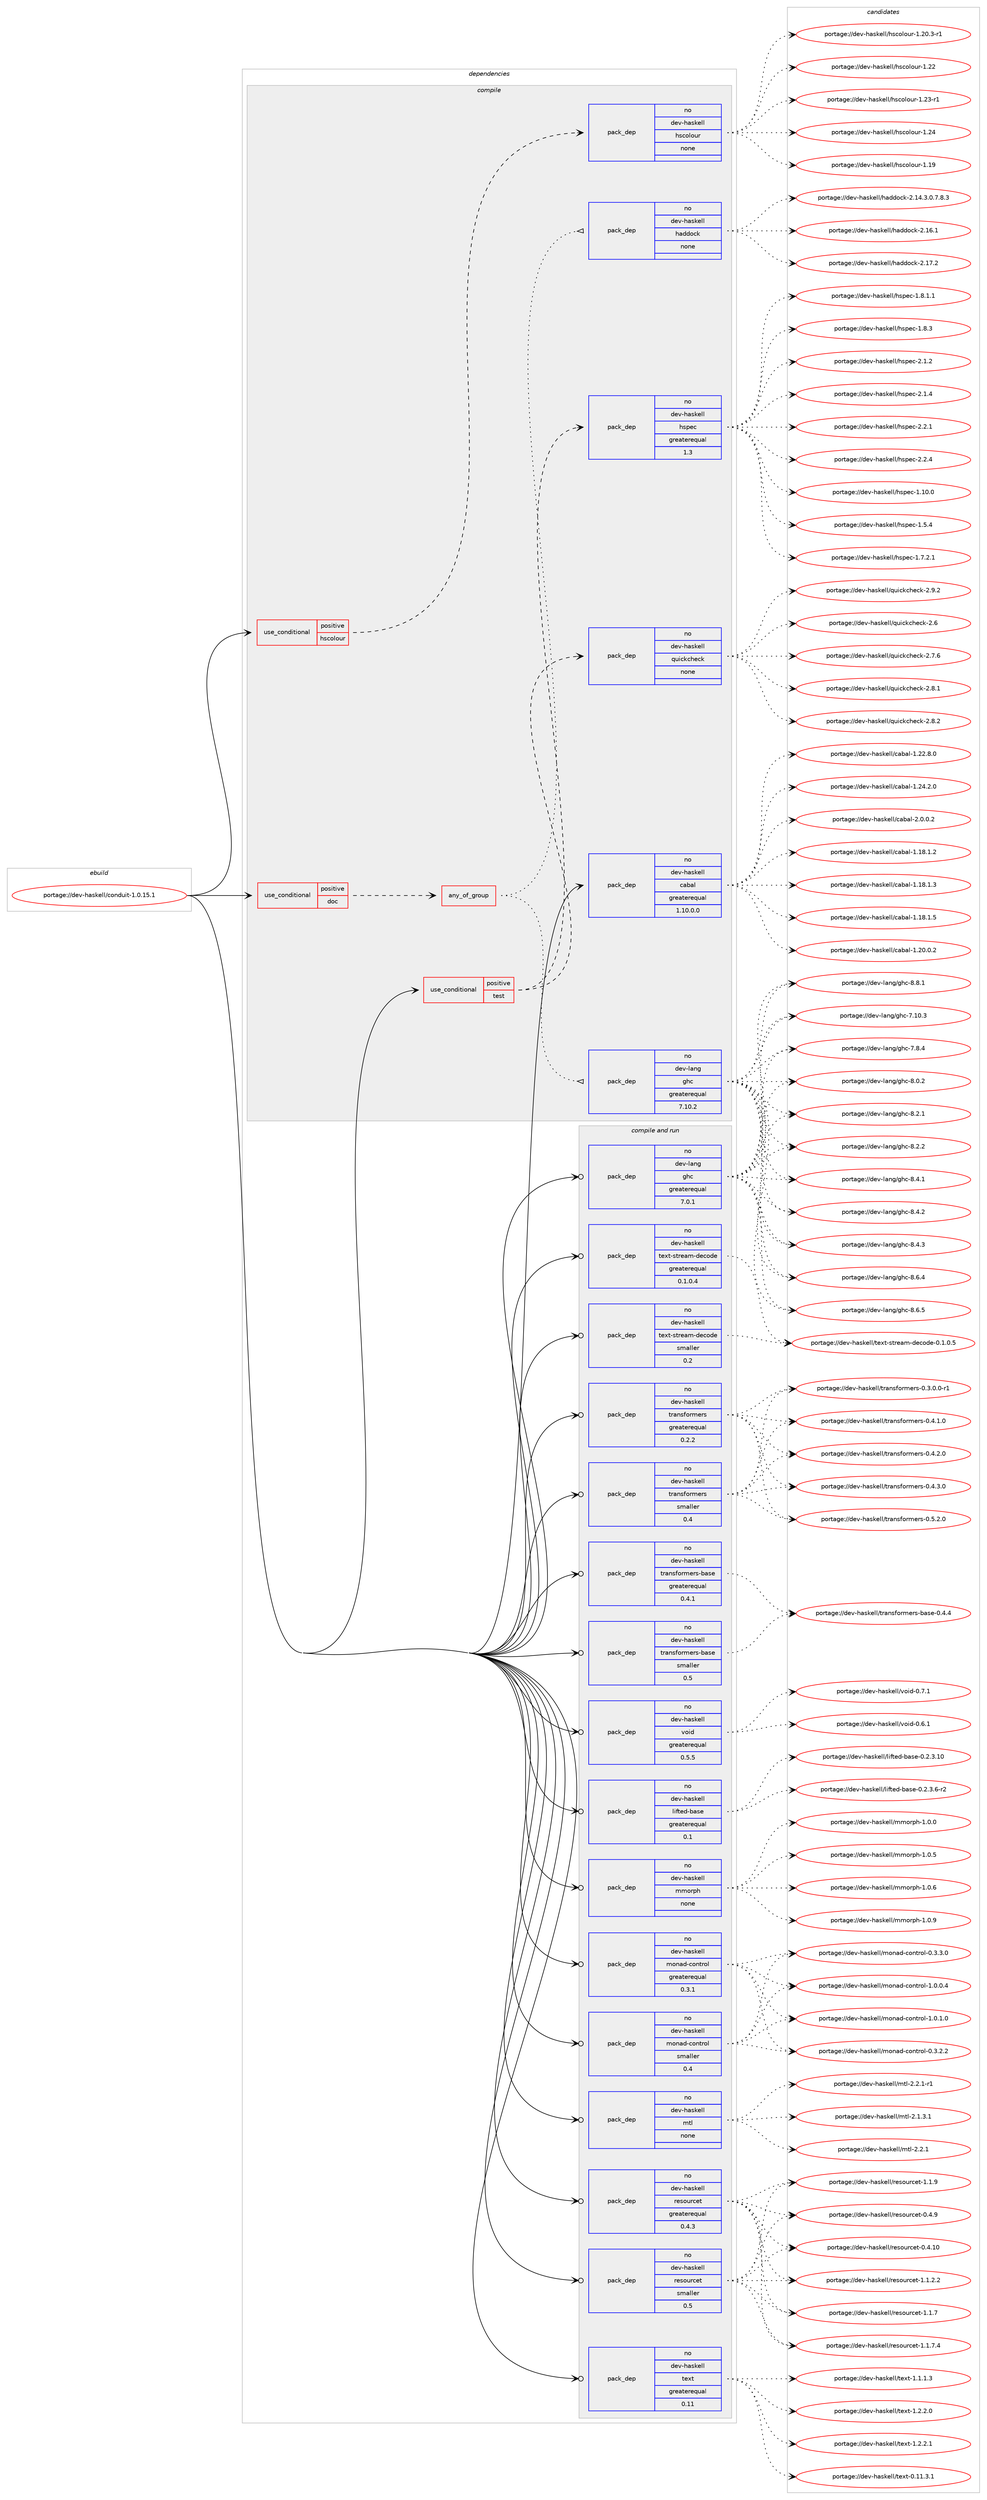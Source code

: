 digraph prolog {

# *************
# Graph options
# *************

newrank=true;
concentrate=true;
compound=true;
graph [rankdir=LR,fontname=Helvetica,fontsize=10,ranksep=1.5];#, ranksep=2.5, nodesep=0.2];
edge  [arrowhead=vee];
node  [fontname=Helvetica,fontsize=10];

# **********
# The ebuild
# **********

subgraph cluster_leftcol {
color=gray;
rank=same;
label=<<i>ebuild</i>>;
id [label="portage://dev-haskell/conduit-1.0.15.1", color=red, width=4, href="../dev-haskell/conduit-1.0.15.1.svg"];
}

# ****************
# The dependencies
# ****************

subgraph cluster_midcol {
color=gray;
label=<<i>dependencies</i>>;
subgraph cluster_compile {
fillcolor="#eeeeee";
style=filled;
label=<<i>compile</i>>;
subgraph cond14674 {
dependency64865 [label=<<TABLE BORDER="0" CELLBORDER="1" CELLSPACING="0" CELLPADDING="4"><TR><TD ROWSPAN="3" CELLPADDING="10">use_conditional</TD></TR><TR><TD>positive</TD></TR><TR><TD>doc</TD></TR></TABLE>>, shape=none, color=red];
subgraph any1488 {
dependency64866 [label=<<TABLE BORDER="0" CELLBORDER="1" CELLSPACING="0" CELLPADDING="4"><TR><TD CELLPADDING="10">any_of_group</TD></TR></TABLE>>, shape=none, color=red];subgraph pack48646 {
dependency64867 [label=<<TABLE BORDER="0" CELLBORDER="1" CELLSPACING="0" CELLPADDING="4" WIDTH="220"><TR><TD ROWSPAN="6" CELLPADDING="30">pack_dep</TD></TR><TR><TD WIDTH="110">no</TD></TR><TR><TD>dev-haskell</TD></TR><TR><TD>haddock</TD></TR><TR><TD>none</TD></TR><TR><TD></TD></TR></TABLE>>, shape=none, color=blue];
}
dependency64866:e -> dependency64867:w [weight=20,style="dotted",arrowhead="oinv"];
subgraph pack48647 {
dependency64868 [label=<<TABLE BORDER="0" CELLBORDER="1" CELLSPACING="0" CELLPADDING="4" WIDTH="220"><TR><TD ROWSPAN="6" CELLPADDING="30">pack_dep</TD></TR><TR><TD WIDTH="110">no</TD></TR><TR><TD>dev-lang</TD></TR><TR><TD>ghc</TD></TR><TR><TD>greaterequal</TD></TR><TR><TD>7.10.2</TD></TR></TABLE>>, shape=none, color=blue];
}
dependency64866:e -> dependency64868:w [weight=20,style="dotted",arrowhead="oinv"];
}
dependency64865:e -> dependency64866:w [weight=20,style="dashed",arrowhead="vee"];
}
id:e -> dependency64865:w [weight=20,style="solid",arrowhead="vee"];
subgraph cond14675 {
dependency64869 [label=<<TABLE BORDER="0" CELLBORDER="1" CELLSPACING="0" CELLPADDING="4"><TR><TD ROWSPAN="3" CELLPADDING="10">use_conditional</TD></TR><TR><TD>positive</TD></TR><TR><TD>hscolour</TD></TR></TABLE>>, shape=none, color=red];
subgraph pack48648 {
dependency64870 [label=<<TABLE BORDER="0" CELLBORDER="1" CELLSPACING="0" CELLPADDING="4" WIDTH="220"><TR><TD ROWSPAN="6" CELLPADDING="30">pack_dep</TD></TR><TR><TD WIDTH="110">no</TD></TR><TR><TD>dev-haskell</TD></TR><TR><TD>hscolour</TD></TR><TR><TD>none</TD></TR><TR><TD></TD></TR></TABLE>>, shape=none, color=blue];
}
dependency64869:e -> dependency64870:w [weight=20,style="dashed",arrowhead="vee"];
}
id:e -> dependency64869:w [weight=20,style="solid",arrowhead="vee"];
subgraph cond14676 {
dependency64871 [label=<<TABLE BORDER="0" CELLBORDER="1" CELLSPACING="0" CELLPADDING="4"><TR><TD ROWSPAN="3" CELLPADDING="10">use_conditional</TD></TR><TR><TD>positive</TD></TR><TR><TD>test</TD></TR></TABLE>>, shape=none, color=red];
subgraph pack48649 {
dependency64872 [label=<<TABLE BORDER="0" CELLBORDER="1" CELLSPACING="0" CELLPADDING="4" WIDTH="220"><TR><TD ROWSPAN="6" CELLPADDING="30">pack_dep</TD></TR><TR><TD WIDTH="110">no</TD></TR><TR><TD>dev-haskell</TD></TR><TR><TD>hspec</TD></TR><TR><TD>greaterequal</TD></TR><TR><TD>1.3</TD></TR></TABLE>>, shape=none, color=blue];
}
dependency64871:e -> dependency64872:w [weight=20,style="dashed",arrowhead="vee"];
subgraph pack48650 {
dependency64873 [label=<<TABLE BORDER="0" CELLBORDER="1" CELLSPACING="0" CELLPADDING="4" WIDTH="220"><TR><TD ROWSPAN="6" CELLPADDING="30">pack_dep</TD></TR><TR><TD WIDTH="110">no</TD></TR><TR><TD>dev-haskell</TD></TR><TR><TD>quickcheck</TD></TR><TR><TD>none</TD></TR><TR><TD></TD></TR></TABLE>>, shape=none, color=blue];
}
dependency64871:e -> dependency64873:w [weight=20,style="dashed",arrowhead="vee"];
}
id:e -> dependency64871:w [weight=20,style="solid",arrowhead="vee"];
subgraph pack48651 {
dependency64874 [label=<<TABLE BORDER="0" CELLBORDER="1" CELLSPACING="0" CELLPADDING="4" WIDTH="220"><TR><TD ROWSPAN="6" CELLPADDING="30">pack_dep</TD></TR><TR><TD WIDTH="110">no</TD></TR><TR><TD>dev-haskell</TD></TR><TR><TD>cabal</TD></TR><TR><TD>greaterequal</TD></TR><TR><TD>1.10.0.0</TD></TR></TABLE>>, shape=none, color=blue];
}
id:e -> dependency64874:w [weight=20,style="solid",arrowhead="vee"];
}
subgraph cluster_compileandrun {
fillcolor="#eeeeee";
style=filled;
label=<<i>compile and run</i>>;
subgraph pack48652 {
dependency64875 [label=<<TABLE BORDER="0" CELLBORDER="1" CELLSPACING="0" CELLPADDING="4" WIDTH="220"><TR><TD ROWSPAN="6" CELLPADDING="30">pack_dep</TD></TR><TR><TD WIDTH="110">no</TD></TR><TR><TD>dev-haskell</TD></TR><TR><TD>lifted-base</TD></TR><TR><TD>greaterequal</TD></TR><TR><TD>0.1</TD></TR></TABLE>>, shape=none, color=blue];
}
id:e -> dependency64875:w [weight=20,style="solid",arrowhead="odotvee"];
subgraph pack48653 {
dependency64876 [label=<<TABLE BORDER="0" CELLBORDER="1" CELLSPACING="0" CELLPADDING="4" WIDTH="220"><TR><TD ROWSPAN="6" CELLPADDING="30">pack_dep</TD></TR><TR><TD WIDTH="110">no</TD></TR><TR><TD>dev-haskell</TD></TR><TR><TD>mmorph</TD></TR><TR><TD>none</TD></TR><TR><TD></TD></TR></TABLE>>, shape=none, color=blue];
}
id:e -> dependency64876:w [weight=20,style="solid",arrowhead="odotvee"];
subgraph pack48654 {
dependency64877 [label=<<TABLE BORDER="0" CELLBORDER="1" CELLSPACING="0" CELLPADDING="4" WIDTH="220"><TR><TD ROWSPAN="6" CELLPADDING="30">pack_dep</TD></TR><TR><TD WIDTH="110">no</TD></TR><TR><TD>dev-haskell</TD></TR><TR><TD>monad-control</TD></TR><TR><TD>greaterequal</TD></TR><TR><TD>0.3.1</TD></TR></TABLE>>, shape=none, color=blue];
}
id:e -> dependency64877:w [weight=20,style="solid",arrowhead="odotvee"];
subgraph pack48655 {
dependency64878 [label=<<TABLE BORDER="0" CELLBORDER="1" CELLSPACING="0" CELLPADDING="4" WIDTH="220"><TR><TD ROWSPAN="6" CELLPADDING="30">pack_dep</TD></TR><TR><TD WIDTH="110">no</TD></TR><TR><TD>dev-haskell</TD></TR><TR><TD>monad-control</TD></TR><TR><TD>smaller</TD></TR><TR><TD>0.4</TD></TR></TABLE>>, shape=none, color=blue];
}
id:e -> dependency64878:w [weight=20,style="solid",arrowhead="odotvee"];
subgraph pack48656 {
dependency64879 [label=<<TABLE BORDER="0" CELLBORDER="1" CELLSPACING="0" CELLPADDING="4" WIDTH="220"><TR><TD ROWSPAN="6" CELLPADDING="30">pack_dep</TD></TR><TR><TD WIDTH="110">no</TD></TR><TR><TD>dev-haskell</TD></TR><TR><TD>mtl</TD></TR><TR><TD>none</TD></TR><TR><TD></TD></TR></TABLE>>, shape=none, color=blue];
}
id:e -> dependency64879:w [weight=20,style="solid",arrowhead="odotvee"];
subgraph pack48657 {
dependency64880 [label=<<TABLE BORDER="0" CELLBORDER="1" CELLSPACING="0" CELLPADDING="4" WIDTH="220"><TR><TD ROWSPAN="6" CELLPADDING="30">pack_dep</TD></TR><TR><TD WIDTH="110">no</TD></TR><TR><TD>dev-haskell</TD></TR><TR><TD>resourcet</TD></TR><TR><TD>greaterequal</TD></TR><TR><TD>0.4.3</TD></TR></TABLE>>, shape=none, color=blue];
}
id:e -> dependency64880:w [weight=20,style="solid",arrowhead="odotvee"];
subgraph pack48658 {
dependency64881 [label=<<TABLE BORDER="0" CELLBORDER="1" CELLSPACING="0" CELLPADDING="4" WIDTH="220"><TR><TD ROWSPAN="6" CELLPADDING="30">pack_dep</TD></TR><TR><TD WIDTH="110">no</TD></TR><TR><TD>dev-haskell</TD></TR><TR><TD>resourcet</TD></TR><TR><TD>smaller</TD></TR><TR><TD>0.5</TD></TR></TABLE>>, shape=none, color=blue];
}
id:e -> dependency64881:w [weight=20,style="solid",arrowhead="odotvee"];
subgraph pack48659 {
dependency64882 [label=<<TABLE BORDER="0" CELLBORDER="1" CELLSPACING="0" CELLPADDING="4" WIDTH="220"><TR><TD ROWSPAN="6" CELLPADDING="30">pack_dep</TD></TR><TR><TD WIDTH="110">no</TD></TR><TR><TD>dev-haskell</TD></TR><TR><TD>text</TD></TR><TR><TD>greaterequal</TD></TR><TR><TD>0.11</TD></TR></TABLE>>, shape=none, color=blue];
}
id:e -> dependency64882:w [weight=20,style="solid",arrowhead="odotvee"];
subgraph pack48660 {
dependency64883 [label=<<TABLE BORDER="0" CELLBORDER="1" CELLSPACING="0" CELLPADDING="4" WIDTH="220"><TR><TD ROWSPAN="6" CELLPADDING="30">pack_dep</TD></TR><TR><TD WIDTH="110">no</TD></TR><TR><TD>dev-haskell</TD></TR><TR><TD>text-stream-decode</TD></TR><TR><TD>greaterequal</TD></TR><TR><TD>0.1.0.4</TD></TR></TABLE>>, shape=none, color=blue];
}
id:e -> dependency64883:w [weight=20,style="solid",arrowhead="odotvee"];
subgraph pack48661 {
dependency64884 [label=<<TABLE BORDER="0" CELLBORDER="1" CELLSPACING="0" CELLPADDING="4" WIDTH="220"><TR><TD ROWSPAN="6" CELLPADDING="30">pack_dep</TD></TR><TR><TD WIDTH="110">no</TD></TR><TR><TD>dev-haskell</TD></TR><TR><TD>text-stream-decode</TD></TR><TR><TD>smaller</TD></TR><TR><TD>0.2</TD></TR></TABLE>>, shape=none, color=blue];
}
id:e -> dependency64884:w [weight=20,style="solid",arrowhead="odotvee"];
subgraph pack48662 {
dependency64885 [label=<<TABLE BORDER="0" CELLBORDER="1" CELLSPACING="0" CELLPADDING="4" WIDTH="220"><TR><TD ROWSPAN="6" CELLPADDING="30">pack_dep</TD></TR><TR><TD WIDTH="110">no</TD></TR><TR><TD>dev-haskell</TD></TR><TR><TD>transformers</TD></TR><TR><TD>greaterequal</TD></TR><TR><TD>0.2.2</TD></TR></TABLE>>, shape=none, color=blue];
}
id:e -> dependency64885:w [weight=20,style="solid",arrowhead="odotvee"];
subgraph pack48663 {
dependency64886 [label=<<TABLE BORDER="0" CELLBORDER="1" CELLSPACING="0" CELLPADDING="4" WIDTH="220"><TR><TD ROWSPAN="6" CELLPADDING="30">pack_dep</TD></TR><TR><TD WIDTH="110">no</TD></TR><TR><TD>dev-haskell</TD></TR><TR><TD>transformers</TD></TR><TR><TD>smaller</TD></TR><TR><TD>0.4</TD></TR></TABLE>>, shape=none, color=blue];
}
id:e -> dependency64886:w [weight=20,style="solid",arrowhead="odotvee"];
subgraph pack48664 {
dependency64887 [label=<<TABLE BORDER="0" CELLBORDER="1" CELLSPACING="0" CELLPADDING="4" WIDTH="220"><TR><TD ROWSPAN="6" CELLPADDING="30">pack_dep</TD></TR><TR><TD WIDTH="110">no</TD></TR><TR><TD>dev-haskell</TD></TR><TR><TD>transformers-base</TD></TR><TR><TD>greaterequal</TD></TR><TR><TD>0.4.1</TD></TR></TABLE>>, shape=none, color=blue];
}
id:e -> dependency64887:w [weight=20,style="solid",arrowhead="odotvee"];
subgraph pack48665 {
dependency64888 [label=<<TABLE BORDER="0" CELLBORDER="1" CELLSPACING="0" CELLPADDING="4" WIDTH="220"><TR><TD ROWSPAN="6" CELLPADDING="30">pack_dep</TD></TR><TR><TD WIDTH="110">no</TD></TR><TR><TD>dev-haskell</TD></TR><TR><TD>transformers-base</TD></TR><TR><TD>smaller</TD></TR><TR><TD>0.5</TD></TR></TABLE>>, shape=none, color=blue];
}
id:e -> dependency64888:w [weight=20,style="solid",arrowhead="odotvee"];
subgraph pack48666 {
dependency64889 [label=<<TABLE BORDER="0" CELLBORDER="1" CELLSPACING="0" CELLPADDING="4" WIDTH="220"><TR><TD ROWSPAN="6" CELLPADDING="30">pack_dep</TD></TR><TR><TD WIDTH="110">no</TD></TR><TR><TD>dev-haskell</TD></TR><TR><TD>void</TD></TR><TR><TD>greaterequal</TD></TR><TR><TD>0.5.5</TD></TR></TABLE>>, shape=none, color=blue];
}
id:e -> dependency64889:w [weight=20,style="solid",arrowhead="odotvee"];
subgraph pack48667 {
dependency64890 [label=<<TABLE BORDER="0" CELLBORDER="1" CELLSPACING="0" CELLPADDING="4" WIDTH="220"><TR><TD ROWSPAN="6" CELLPADDING="30">pack_dep</TD></TR><TR><TD WIDTH="110">no</TD></TR><TR><TD>dev-lang</TD></TR><TR><TD>ghc</TD></TR><TR><TD>greaterequal</TD></TR><TR><TD>7.0.1</TD></TR></TABLE>>, shape=none, color=blue];
}
id:e -> dependency64890:w [weight=20,style="solid",arrowhead="odotvee"];
}
subgraph cluster_run {
fillcolor="#eeeeee";
style=filled;
label=<<i>run</i>>;
}
}

# **************
# The candidates
# **************

subgraph cluster_choices {
rank=same;
color=gray;
label=<<i>candidates</i>>;

subgraph choice48646 {
color=black;
nodesep=1;
choiceportage1001011184510497115107101108108471049710010011199107455046495246514648465546564651 [label="portage://dev-haskell/haddock-2.14.3.0.7.8.3", color=red, width=4,href="../dev-haskell/haddock-2.14.3.0.7.8.3.svg"];
choiceportage100101118451049711510710110810847104971001001119910745504649544649 [label="portage://dev-haskell/haddock-2.16.1", color=red, width=4,href="../dev-haskell/haddock-2.16.1.svg"];
choiceportage100101118451049711510710110810847104971001001119910745504649554650 [label="portage://dev-haskell/haddock-2.17.2", color=red, width=4,href="../dev-haskell/haddock-2.17.2.svg"];
dependency64867:e -> choiceportage1001011184510497115107101108108471049710010011199107455046495246514648465546564651:w [style=dotted,weight="100"];
dependency64867:e -> choiceportage100101118451049711510710110810847104971001001119910745504649544649:w [style=dotted,weight="100"];
dependency64867:e -> choiceportage100101118451049711510710110810847104971001001119910745504649554650:w [style=dotted,weight="100"];
}
subgraph choice48647 {
color=black;
nodesep=1;
choiceportage1001011184510897110103471031049945554649484651 [label="portage://dev-lang/ghc-7.10.3", color=red, width=4,href="../dev-lang/ghc-7.10.3.svg"];
choiceportage10010111845108971101034710310499455546564652 [label="portage://dev-lang/ghc-7.8.4", color=red, width=4,href="../dev-lang/ghc-7.8.4.svg"];
choiceportage10010111845108971101034710310499455646484650 [label="portage://dev-lang/ghc-8.0.2", color=red, width=4,href="../dev-lang/ghc-8.0.2.svg"];
choiceportage10010111845108971101034710310499455646504649 [label="portage://dev-lang/ghc-8.2.1", color=red, width=4,href="../dev-lang/ghc-8.2.1.svg"];
choiceportage10010111845108971101034710310499455646504650 [label="portage://dev-lang/ghc-8.2.2", color=red, width=4,href="../dev-lang/ghc-8.2.2.svg"];
choiceportage10010111845108971101034710310499455646524649 [label="portage://dev-lang/ghc-8.4.1", color=red, width=4,href="../dev-lang/ghc-8.4.1.svg"];
choiceportage10010111845108971101034710310499455646524650 [label="portage://dev-lang/ghc-8.4.2", color=red, width=4,href="../dev-lang/ghc-8.4.2.svg"];
choiceportage10010111845108971101034710310499455646524651 [label="portage://dev-lang/ghc-8.4.3", color=red, width=4,href="../dev-lang/ghc-8.4.3.svg"];
choiceportage10010111845108971101034710310499455646544652 [label="portage://dev-lang/ghc-8.6.4", color=red, width=4,href="../dev-lang/ghc-8.6.4.svg"];
choiceportage10010111845108971101034710310499455646544653 [label="portage://dev-lang/ghc-8.6.5", color=red, width=4,href="../dev-lang/ghc-8.6.5.svg"];
choiceportage10010111845108971101034710310499455646564649 [label="portage://dev-lang/ghc-8.8.1", color=red, width=4,href="../dev-lang/ghc-8.8.1.svg"];
dependency64868:e -> choiceportage1001011184510897110103471031049945554649484651:w [style=dotted,weight="100"];
dependency64868:e -> choiceportage10010111845108971101034710310499455546564652:w [style=dotted,weight="100"];
dependency64868:e -> choiceportage10010111845108971101034710310499455646484650:w [style=dotted,weight="100"];
dependency64868:e -> choiceportage10010111845108971101034710310499455646504649:w [style=dotted,weight="100"];
dependency64868:e -> choiceportage10010111845108971101034710310499455646504650:w [style=dotted,weight="100"];
dependency64868:e -> choiceportage10010111845108971101034710310499455646524649:w [style=dotted,weight="100"];
dependency64868:e -> choiceportage10010111845108971101034710310499455646524650:w [style=dotted,weight="100"];
dependency64868:e -> choiceportage10010111845108971101034710310499455646524651:w [style=dotted,weight="100"];
dependency64868:e -> choiceportage10010111845108971101034710310499455646544652:w [style=dotted,weight="100"];
dependency64868:e -> choiceportage10010111845108971101034710310499455646544653:w [style=dotted,weight="100"];
dependency64868:e -> choiceportage10010111845108971101034710310499455646564649:w [style=dotted,weight="100"];
}
subgraph choice48648 {
color=black;
nodesep=1;
choiceportage100101118451049711510710110810847104115991111081111171144549464957 [label="portage://dev-haskell/hscolour-1.19", color=red, width=4,href="../dev-haskell/hscolour-1.19.svg"];
choiceportage10010111845104971151071011081084710411599111108111117114454946504846514511449 [label="portage://dev-haskell/hscolour-1.20.3-r1", color=red, width=4,href="../dev-haskell/hscolour-1.20.3-r1.svg"];
choiceportage100101118451049711510710110810847104115991111081111171144549465050 [label="portage://dev-haskell/hscolour-1.22", color=red, width=4,href="../dev-haskell/hscolour-1.22.svg"];
choiceportage1001011184510497115107101108108471041159911110811111711445494650514511449 [label="portage://dev-haskell/hscolour-1.23-r1", color=red, width=4,href="../dev-haskell/hscolour-1.23-r1.svg"];
choiceportage100101118451049711510710110810847104115991111081111171144549465052 [label="portage://dev-haskell/hscolour-1.24", color=red, width=4,href="../dev-haskell/hscolour-1.24.svg"];
dependency64870:e -> choiceportage100101118451049711510710110810847104115991111081111171144549464957:w [style=dotted,weight="100"];
dependency64870:e -> choiceportage10010111845104971151071011081084710411599111108111117114454946504846514511449:w [style=dotted,weight="100"];
dependency64870:e -> choiceportage100101118451049711510710110810847104115991111081111171144549465050:w [style=dotted,weight="100"];
dependency64870:e -> choiceportage1001011184510497115107101108108471041159911110811111711445494650514511449:w [style=dotted,weight="100"];
dependency64870:e -> choiceportage100101118451049711510710110810847104115991111081111171144549465052:w [style=dotted,weight="100"];
}
subgraph choice48649 {
color=black;
nodesep=1;
choiceportage1001011184510497115107101108108471041151121019945494649484648 [label="portage://dev-haskell/hspec-1.10.0", color=red, width=4,href="../dev-haskell/hspec-1.10.0.svg"];
choiceportage10010111845104971151071011081084710411511210199454946534652 [label="portage://dev-haskell/hspec-1.5.4", color=red, width=4,href="../dev-haskell/hspec-1.5.4.svg"];
choiceportage100101118451049711510710110810847104115112101994549465546504649 [label="portage://dev-haskell/hspec-1.7.2.1", color=red, width=4,href="../dev-haskell/hspec-1.7.2.1.svg"];
choiceportage100101118451049711510710110810847104115112101994549465646494649 [label="portage://dev-haskell/hspec-1.8.1.1", color=red, width=4,href="../dev-haskell/hspec-1.8.1.1.svg"];
choiceportage10010111845104971151071011081084710411511210199454946564651 [label="portage://dev-haskell/hspec-1.8.3", color=red, width=4,href="../dev-haskell/hspec-1.8.3.svg"];
choiceportage10010111845104971151071011081084710411511210199455046494650 [label="portage://dev-haskell/hspec-2.1.2", color=red, width=4,href="../dev-haskell/hspec-2.1.2.svg"];
choiceportage10010111845104971151071011081084710411511210199455046494652 [label="portage://dev-haskell/hspec-2.1.4", color=red, width=4,href="../dev-haskell/hspec-2.1.4.svg"];
choiceportage10010111845104971151071011081084710411511210199455046504649 [label="portage://dev-haskell/hspec-2.2.1", color=red, width=4,href="../dev-haskell/hspec-2.2.1.svg"];
choiceportage10010111845104971151071011081084710411511210199455046504652 [label="portage://dev-haskell/hspec-2.2.4", color=red, width=4,href="../dev-haskell/hspec-2.2.4.svg"];
dependency64872:e -> choiceportage1001011184510497115107101108108471041151121019945494649484648:w [style=dotted,weight="100"];
dependency64872:e -> choiceportage10010111845104971151071011081084710411511210199454946534652:w [style=dotted,weight="100"];
dependency64872:e -> choiceportage100101118451049711510710110810847104115112101994549465546504649:w [style=dotted,weight="100"];
dependency64872:e -> choiceportage100101118451049711510710110810847104115112101994549465646494649:w [style=dotted,weight="100"];
dependency64872:e -> choiceportage10010111845104971151071011081084710411511210199454946564651:w [style=dotted,weight="100"];
dependency64872:e -> choiceportage10010111845104971151071011081084710411511210199455046494650:w [style=dotted,weight="100"];
dependency64872:e -> choiceportage10010111845104971151071011081084710411511210199455046494652:w [style=dotted,weight="100"];
dependency64872:e -> choiceportage10010111845104971151071011081084710411511210199455046504649:w [style=dotted,weight="100"];
dependency64872:e -> choiceportage10010111845104971151071011081084710411511210199455046504652:w [style=dotted,weight="100"];
}
subgraph choice48650 {
color=black;
nodesep=1;
choiceportage10010111845104971151071011081084711311710599107991041019910745504654 [label="portage://dev-haskell/quickcheck-2.6", color=red, width=4,href="../dev-haskell/quickcheck-2.6.svg"];
choiceportage100101118451049711510710110810847113117105991079910410199107455046554654 [label="portage://dev-haskell/quickcheck-2.7.6", color=red, width=4,href="../dev-haskell/quickcheck-2.7.6.svg"];
choiceportage100101118451049711510710110810847113117105991079910410199107455046564649 [label="portage://dev-haskell/quickcheck-2.8.1", color=red, width=4,href="../dev-haskell/quickcheck-2.8.1.svg"];
choiceportage100101118451049711510710110810847113117105991079910410199107455046564650 [label="portage://dev-haskell/quickcheck-2.8.2", color=red, width=4,href="../dev-haskell/quickcheck-2.8.2.svg"];
choiceportage100101118451049711510710110810847113117105991079910410199107455046574650 [label="portage://dev-haskell/quickcheck-2.9.2", color=red, width=4,href="../dev-haskell/quickcheck-2.9.2.svg"];
dependency64873:e -> choiceportage10010111845104971151071011081084711311710599107991041019910745504654:w [style=dotted,weight="100"];
dependency64873:e -> choiceportage100101118451049711510710110810847113117105991079910410199107455046554654:w [style=dotted,weight="100"];
dependency64873:e -> choiceportage100101118451049711510710110810847113117105991079910410199107455046564649:w [style=dotted,weight="100"];
dependency64873:e -> choiceportage100101118451049711510710110810847113117105991079910410199107455046564650:w [style=dotted,weight="100"];
dependency64873:e -> choiceportage100101118451049711510710110810847113117105991079910410199107455046574650:w [style=dotted,weight="100"];
}
subgraph choice48651 {
color=black;
nodesep=1;
choiceportage10010111845104971151071011081084799979897108454946495646494650 [label="portage://dev-haskell/cabal-1.18.1.2", color=red, width=4,href="../dev-haskell/cabal-1.18.1.2.svg"];
choiceportage10010111845104971151071011081084799979897108454946495646494651 [label="portage://dev-haskell/cabal-1.18.1.3", color=red, width=4,href="../dev-haskell/cabal-1.18.1.3.svg"];
choiceportage10010111845104971151071011081084799979897108454946495646494653 [label="portage://dev-haskell/cabal-1.18.1.5", color=red, width=4,href="../dev-haskell/cabal-1.18.1.5.svg"];
choiceportage10010111845104971151071011081084799979897108454946504846484650 [label="portage://dev-haskell/cabal-1.20.0.2", color=red, width=4,href="../dev-haskell/cabal-1.20.0.2.svg"];
choiceportage10010111845104971151071011081084799979897108454946505046564648 [label="portage://dev-haskell/cabal-1.22.8.0", color=red, width=4,href="../dev-haskell/cabal-1.22.8.0.svg"];
choiceportage10010111845104971151071011081084799979897108454946505246504648 [label="portage://dev-haskell/cabal-1.24.2.0", color=red, width=4,href="../dev-haskell/cabal-1.24.2.0.svg"];
choiceportage100101118451049711510710110810847999798971084550464846484650 [label="portage://dev-haskell/cabal-2.0.0.2", color=red, width=4,href="../dev-haskell/cabal-2.0.0.2.svg"];
dependency64874:e -> choiceportage10010111845104971151071011081084799979897108454946495646494650:w [style=dotted,weight="100"];
dependency64874:e -> choiceportage10010111845104971151071011081084799979897108454946495646494651:w [style=dotted,weight="100"];
dependency64874:e -> choiceportage10010111845104971151071011081084799979897108454946495646494653:w [style=dotted,weight="100"];
dependency64874:e -> choiceportage10010111845104971151071011081084799979897108454946504846484650:w [style=dotted,weight="100"];
dependency64874:e -> choiceportage10010111845104971151071011081084799979897108454946505046564648:w [style=dotted,weight="100"];
dependency64874:e -> choiceportage10010111845104971151071011081084799979897108454946505246504648:w [style=dotted,weight="100"];
dependency64874:e -> choiceportage100101118451049711510710110810847999798971084550464846484650:w [style=dotted,weight="100"];
}
subgraph choice48652 {
color=black;
nodesep=1;
choiceportage100101118451049711510710110810847108105102116101100459897115101454846504651464948 [label="portage://dev-haskell/lifted-base-0.2.3.10", color=red, width=4,href="../dev-haskell/lifted-base-0.2.3.10.svg"];
choiceportage10010111845104971151071011081084710810510211610110045989711510145484650465146544511450 [label="portage://dev-haskell/lifted-base-0.2.3.6-r2", color=red, width=4,href="../dev-haskell/lifted-base-0.2.3.6-r2.svg"];
dependency64875:e -> choiceportage100101118451049711510710110810847108105102116101100459897115101454846504651464948:w [style=dotted,weight="100"];
dependency64875:e -> choiceportage10010111845104971151071011081084710810510211610110045989711510145484650465146544511450:w [style=dotted,weight="100"];
}
subgraph choice48653 {
color=black;
nodesep=1;
choiceportage100101118451049711510710110810847109109111114112104454946484648 [label="portage://dev-haskell/mmorph-1.0.0", color=red, width=4,href="../dev-haskell/mmorph-1.0.0.svg"];
choiceportage100101118451049711510710110810847109109111114112104454946484653 [label="portage://dev-haskell/mmorph-1.0.5", color=red, width=4,href="../dev-haskell/mmorph-1.0.5.svg"];
choiceportage100101118451049711510710110810847109109111114112104454946484654 [label="portage://dev-haskell/mmorph-1.0.6", color=red, width=4,href="../dev-haskell/mmorph-1.0.6.svg"];
choiceportage100101118451049711510710110810847109109111114112104454946484657 [label="portage://dev-haskell/mmorph-1.0.9", color=red, width=4,href="../dev-haskell/mmorph-1.0.9.svg"];
dependency64876:e -> choiceportage100101118451049711510710110810847109109111114112104454946484648:w [style=dotted,weight="100"];
dependency64876:e -> choiceportage100101118451049711510710110810847109109111114112104454946484653:w [style=dotted,weight="100"];
dependency64876:e -> choiceportage100101118451049711510710110810847109109111114112104454946484654:w [style=dotted,weight="100"];
dependency64876:e -> choiceportage100101118451049711510710110810847109109111114112104454946484657:w [style=dotted,weight="100"];
}
subgraph choice48654 {
color=black;
nodesep=1;
choiceportage1001011184510497115107101108108471091111109710045991111101161141111084548465146504650 [label="portage://dev-haskell/monad-control-0.3.2.2", color=red, width=4,href="../dev-haskell/monad-control-0.3.2.2.svg"];
choiceportage1001011184510497115107101108108471091111109710045991111101161141111084548465146514648 [label="portage://dev-haskell/monad-control-0.3.3.0", color=red, width=4,href="../dev-haskell/monad-control-0.3.3.0.svg"];
choiceportage1001011184510497115107101108108471091111109710045991111101161141111084549464846484652 [label="portage://dev-haskell/monad-control-1.0.0.4", color=red, width=4,href="../dev-haskell/monad-control-1.0.0.4.svg"];
choiceportage1001011184510497115107101108108471091111109710045991111101161141111084549464846494648 [label="portage://dev-haskell/monad-control-1.0.1.0", color=red, width=4,href="../dev-haskell/monad-control-1.0.1.0.svg"];
dependency64877:e -> choiceportage1001011184510497115107101108108471091111109710045991111101161141111084548465146504650:w [style=dotted,weight="100"];
dependency64877:e -> choiceportage1001011184510497115107101108108471091111109710045991111101161141111084548465146514648:w [style=dotted,weight="100"];
dependency64877:e -> choiceportage1001011184510497115107101108108471091111109710045991111101161141111084549464846484652:w [style=dotted,weight="100"];
dependency64877:e -> choiceportage1001011184510497115107101108108471091111109710045991111101161141111084549464846494648:w [style=dotted,weight="100"];
}
subgraph choice48655 {
color=black;
nodesep=1;
choiceportage1001011184510497115107101108108471091111109710045991111101161141111084548465146504650 [label="portage://dev-haskell/monad-control-0.3.2.2", color=red, width=4,href="../dev-haskell/monad-control-0.3.2.2.svg"];
choiceportage1001011184510497115107101108108471091111109710045991111101161141111084548465146514648 [label="portage://dev-haskell/monad-control-0.3.3.0", color=red, width=4,href="../dev-haskell/monad-control-0.3.3.0.svg"];
choiceportage1001011184510497115107101108108471091111109710045991111101161141111084549464846484652 [label="portage://dev-haskell/monad-control-1.0.0.4", color=red, width=4,href="../dev-haskell/monad-control-1.0.0.4.svg"];
choiceportage1001011184510497115107101108108471091111109710045991111101161141111084549464846494648 [label="portage://dev-haskell/monad-control-1.0.1.0", color=red, width=4,href="../dev-haskell/monad-control-1.0.1.0.svg"];
dependency64878:e -> choiceportage1001011184510497115107101108108471091111109710045991111101161141111084548465146504650:w [style=dotted,weight="100"];
dependency64878:e -> choiceportage1001011184510497115107101108108471091111109710045991111101161141111084548465146514648:w [style=dotted,weight="100"];
dependency64878:e -> choiceportage1001011184510497115107101108108471091111109710045991111101161141111084549464846484652:w [style=dotted,weight="100"];
dependency64878:e -> choiceportage1001011184510497115107101108108471091111109710045991111101161141111084549464846494648:w [style=dotted,weight="100"];
}
subgraph choice48656 {
color=black;
nodesep=1;
choiceportage1001011184510497115107101108108471091161084550464946514649 [label="portage://dev-haskell/mtl-2.1.3.1", color=red, width=4,href="../dev-haskell/mtl-2.1.3.1.svg"];
choiceportage100101118451049711510710110810847109116108455046504649 [label="portage://dev-haskell/mtl-2.2.1", color=red, width=4,href="../dev-haskell/mtl-2.2.1.svg"];
choiceportage1001011184510497115107101108108471091161084550465046494511449 [label="portage://dev-haskell/mtl-2.2.1-r1", color=red, width=4,href="../dev-haskell/mtl-2.2.1-r1.svg"];
dependency64879:e -> choiceportage1001011184510497115107101108108471091161084550464946514649:w [style=dotted,weight="100"];
dependency64879:e -> choiceportage100101118451049711510710110810847109116108455046504649:w [style=dotted,weight="100"];
dependency64879:e -> choiceportage1001011184510497115107101108108471091161084550465046494511449:w [style=dotted,weight="100"];
}
subgraph choice48657 {
color=black;
nodesep=1;
choiceportage1001011184510497115107101108108471141011151111171149910111645484652464948 [label="portage://dev-haskell/resourcet-0.4.10", color=red, width=4,href="../dev-haskell/resourcet-0.4.10.svg"];
choiceportage10010111845104971151071011081084711410111511111711499101116454846524657 [label="portage://dev-haskell/resourcet-0.4.9", color=red, width=4,href="../dev-haskell/resourcet-0.4.9.svg"];
choiceportage100101118451049711510710110810847114101115111117114991011164549464946504650 [label="portage://dev-haskell/resourcet-1.1.2.2", color=red, width=4,href="../dev-haskell/resourcet-1.1.2.2.svg"];
choiceportage10010111845104971151071011081084711410111511111711499101116454946494655 [label="portage://dev-haskell/resourcet-1.1.7", color=red, width=4,href="../dev-haskell/resourcet-1.1.7.svg"];
choiceportage100101118451049711510710110810847114101115111117114991011164549464946554652 [label="portage://dev-haskell/resourcet-1.1.7.4", color=red, width=4,href="../dev-haskell/resourcet-1.1.7.4.svg"];
choiceportage10010111845104971151071011081084711410111511111711499101116454946494657 [label="portage://dev-haskell/resourcet-1.1.9", color=red, width=4,href="../dev-haskell/resourcet-1.1.9.svg"];
dependency64880:e -> choiceportage1001011184510497115107101108108471141011151111171149910111645484652464948:w [style=dotted,weight="100"];
dependency64880:e -> choiceportage10010111845104971151071011081084711410111511111711499101116454846524657:w [style=dotted,weight="100"];
dependency64880:e -> choiceportage100101118451049711510710110810847114101115111117114991011164549464946504650:w [style=dotted,weight="100"];
dependency64880:e -> choiceportage10010111845104971151071011081084711410111511111711499101116454946494655:w [style=dotted,weight="100"];
dependency64880:e -> choiceportage100101118451049711510710110810847114101115111117114991011164549464946554652:w [style=dotted,weight="100"];
dependency64880:e -> choiceportage10010111845104971151071011081084711410111511111711499101116454946494657:w [style=dotted,weight="100"];
}
subgraph choice48658 {
color=black;
nodesep=1;
choiceportage1001011184510497115107101108108471141011151111171149910111645484652464948 [label="portage://dev-haskell/resourcet-0.4.10", color=red, width=4,href="../dev-haskell/resourcet-0.4.10.svg"];
choiceportage10010111845104971151071011081084711410111511111711499101116454846524657 [label="portage://dev-haskell/resourcet-0.4.9", color=red, width=4,href="../dev-haskell/resourcet-0.4.9.svg"];
choiceportage100101118451049711510710110810847114101115111117114991011164549464946504650 [label="portage://dev-haskell/resourcet-1.1.2.2", color=red, width=4,href="../dev-haskell/resourcet-1.1.2.2.svg"];
choiceportage10010111845104971151071011081084711410111511111711499101116454946494655 [label="portage://dev-haskell/resourcet-1.1.7", color=red, width=4,href="../dev-haskell/resourcet-1.1.7.svg"];
choiceportage100101118451049711510710110810847114101115111117114991011164549464946554652 [label="portage://dev-haskell/resourcet-1.1.7.4", color=red, width=4,href="../dev-haskell/resourcet-1.1.7.4.svg"];
choiceportage10010111845104971151071011081084711410111511111711499101116454946494657 [label="portage://dev-haskell/resourcet-1.1.9", color=red, width=4,href="../dev-haskell/resourcet-1.1.9.svg"];
dependency64881:e -> choiceportage1001011184510497115107101108108471141011151111171149910111645484652464948:w [style=dotted,weight="100"];
dependency64881:e -> choiceportage10010111845104971151071011081084711410111511111711499101116454846524657:w [style=dotted,weight="100"];
dependency64881:e -> choiceportage100101118451049711510710110810847114101115111117114991011164549464946504650:w [style=dotted,weight="100"];
dependency64881:e -> choiceportage10010111845104971151071011081084711410111511111711499101116454946494655:w [style=dotted,weight="100"];
dependency64881:e -> choiceportage100101118451049711510710110810847114101115111117114991011164549464946554652:w [style=dotted,weight="100"];
dependency64881:e -> choiceportage10010111845104971151071011081084711410111511111711499101116454946494657:w [style=dotted,weight="100"];
}
subgraph choice48659 {
color=black;
nodesep=1;
choiceportage100101118451049711510710110810847116101120116454846494946514649 [label="portage://dev-haskell/text-0.11.3.1", color=red, width=4,href="../dev-haskell/text-0.11.3.1.svg"];
choiceportage1001011184510497115107101108108471161011201164549464946494651 [label="portage://dev-haskell/text-1.1.1.3", color=red, width=4,href="../dev-haskell/text-1.1.1.3.svg"];
choiceportage1001011184510497115107101108108471161011201164549465046504648 [label="portage://dev-haskell/text-1.2.2.0", color=red, width=4,href="../dev-haskell/text-1.2.2.0.svg"];
choiceportage1001011184510497115107101108108471161011201164549465046504649 [label="portage://dev-haskell/text-1.2.2.1", color=red, width=4,href="../dev-haskell/text-1.2.2.1.svg"];
dependency64882:e -> choiceportage100101118451049711510710110810847116101120116454846494946514649:w [style=dotted,weight="100"];
dependency64882:e -> choiceportage1001011184510497115107101108108471161011201164549464946494651:w [style=dotted,weight="100"];
dependency64882:e -> choiceportage1001011184510497115107101108108471161011201164549465046504648:w [style=dotted,weight="100"];
dependency64882:e -> choiceportage1001011184510497115107101108108471161011201164549465046504649:w [style=dotted,weight="100"];
}
subgraph choice48660 {
color=black;
nodesep=1;
choiceportage100101118451049711510710110810847116101120116451151161141019710945100101991111001014548464946484653 [label="portage://dev-haskell/text-stream-decode-0.1.0.5", color=red, width=4,href="../dev-haskell/text-stream-decode-0.1.0.5.svg"];
dependency64883:e -> choiceportage100101118451049711510710110810847116101120116451151161141019710945100101991111001014548464946484653:w [style=dotted,weight="100"];
}
subgraph choice48661 {
color=black;
nodesep=1;
choiceportage100101118451049711510710110810847116101120116451151161141019710945100101991111001014548464946484653 [label="portage://dev-haskell/text-stream-decode-0.1.0.5", color=red, width=4,href="../dev-haskell/text-stream-decode-0.1.0.5.svg"];
dependency64884:e -> choiceportage100101118451049711510710110810847116101120116451151161141019710945100101991111001014548464946484653:w [style=dotted,weight="100"];
}
subgraph choice48662 {
color=black;
nodesep=1;
choiceportage1001011184510497115107101108108471161149711011510211111410910111411545484651464846484511449 [label="portage://dev-haskell/transformers-0.3.0.0-r1", color=red, width=4,href="../dev-haskell/transformers-0.3.0.0-r1.svg"];
choiceportage100101118451049711510710110810847116114971101151021111141091011141154548465246494648 [label="portage://dev-haskell/transformers-0.4.1.0", color=red, width=4,href="../dev-haskell/transformers-0.4.1.0.svg"];
choiceportage100101118451049711510710110810847116114971101151021111141091011141154548465246504648 [label="portage://dev-haskell/transformers-0.4.2.0", color=red, width=4,href="../dev-haskell/transformers-0.4.2.0.svg"];
choiceportage100101118451049711510710110810847116114971101151021111141091011141154548465246514648 [label="portage://dev-haskell/transformers-0.4.3.0", color=red, width=4,href="../dev-haskell/transformers-0.4.3.0.svg"];
choiceportage100101118451049711510710110810847116114971101151021111141091011141154548465346504648 [label="portage://dev-haskell/transformers-0.5.2.0", color=red, width=4,href="../dev-haskell/transformers-0.5.2.0.svg"];
dependency64885:e -> choiceportage1001011184510497115107101108108471161149711011510211111410910111411545484651464846484511449:w [style=dotted,weight="100"];
dependency64885:e -> choiceportage100101118451049711510710110810847116114971101151021111141091011141154548465246494648:w [style=dotted,weight="100"];
dependency64885:e -> choiceportage100101118451049711510710110810847116114971101151021111141091011141154548465246504648:w [style=dotted,weight="100"];
dependency64885:e -> choiceportage100101118451049711510710110810847116114971101151021111141091011141154548465246514648:w [style=dotted,weight="100"];
dependency64885:e -> choiceportage100101118451049711510710110810847116114971101151021111141091011141154548465346504648:w [style=dotted,weight="100"];
}
subgraph choice48663 {
color=black;
nodesep=1;
choiceportage1001011184510497115107101108108471161149711011510211111410910111411545484651464846484511449 [label="portage://dev-haskell/transformers-0.3.0.0-r1", color=red, width=4,href="../dev-haskell/transformers-0.3.0.0-r1.svg"];
choiceportage100101118451049711510710110810847116114971101151021111141091011141154548465246494648 [label="portage://dev-haskell/transformers-0.4.1.0", color=red, width=4,href="../dev-haskell/transformers-0.4.1.0.svg"];
choiceportage100101118451049711510710110810847116114971101151021111141091011141154548465246504648 [label="portage://dev-haskell/transformers-0.4.2.0", color=red, width=4,href="../dev-haskell/transformers-0.4.2.0.svg"];
choiceportage100101118451049711510710110810847116114971101151021111141091011141154548465246514648 [label="portage://dev-haskell/transformers-0.4.3.0", color=red, width=4,href="../dev-haskell/transformers-0.4.3.0.svg"];
choiceportage100101118451049711510710110810847116114971101151021111141091011141154548465346504648 [label="portage://dev-haskell/transformers-0.5.2.0", color=red, width=4,href="../dev-haskell/transformers-0.5.2.0.svg"];
dependency64886:e -> choiceportage1001011184510497115107101108108471161149711011510211111410910111411545484651464846484511449:w [style=dotted,weight="100"];
dependency64886:e -> choiceportage100101118451049711510710110810847116114971101151021111141091011141154548465246494648:w [style=dotted,weight="100"];
dependency64886:e -> choiceportage100101118451049711510710110810847116114971101151021111141091011141154548465246504648:w [style=dotted,weight="100"];
dependency64886:e -> choiceportage100101118451049711510710110810847116114971101151021111141091011141154548465246514648:w [style=dotted,weight="100"];
dependency64886:e -> choiceportage100101118451049711510710110810847116114971101151021111141091011141154548465346504648:w [style=dotted,weight="100"];
}
subgraph choice48664 {
color=black;
nodesep=1;
choiceportage10010111845104971151071011081084711611497110115102111114109101114115459897115101454846524652 [label="portage://dev-haskell/transformers-base-0.4.4", color=red, width=4,href="../dev-haskell/transformers-base-0.4.4.svg"];
dependency64887:e -> choiceportage10010111845104971151071011081084711611497110115102111114109101114115459897115101454846524652:w [style=dotted,weight="100"];
}
subgraph choice48665 {
color=black;
nodesep=1;
choiceportage10010111845104971151071011081084711611497110115102111114109101114115459897115101454846524652 [label="portage://dev-haskell/transformers-base-0.4.4", color=red, width=4,href="../dev-haskell/transformers-base-0.4.4.svg"];
dependency64888:e -> choiceportage10010111845104971151071011081084711611497110115102111114109101114115459897115101454846524652:w [style=dotted,weight="100"];
}
subgraph choice48666 {
color=black;
nodesep=1;
choiceportage100101118451049711510710110810847118111105100454846544649 [label="portage://dev-haskell/void-0.6.1", color=red, width=4,href="../dev-haskell/void-0.6.1.svg"];
choiceportage100101118451049711510710110810847118111105100454846554649 [label="portage://dev-haskell/void-0.7.1", color=red, width=4,href="../dev-haskell/void-0.7.1.svg"];
dependency64889:e -> choiceportage100101118451049711510710110810847118111105100454846544649:w [style=dotted,weight="100"];
dependency64889:e -> choiceportage100101118451049711510710110810847118111105100454846554649:w [style=dotted,weight="100"];
}
subgraph choice48667 {
color=black;
nodesep=1;
choiceportage1001011184510897110103471031049945554649484651 [label="portage://dev-lang/ghc-7.10.3", color=red, width=4,href="../dev-lang/ghc-7.10.3.svg"];
choiceportage10010111845108971101034710310499455546564652 [label="portage://dev-lang/ghc-7.8.4", color=red, width=4,href="../dev-lang/ghc-7.8.4.svg"];
choiceportage10010111845108971101034710310499455646484650 [label="portage://dev-lang/ghc-8.0.2", color=red, width=4,href="../dev-lang/ghc-8.0.2.svg"];
choiceportage10010111845108971101034710310499455646504649 [label="portage://dev-lang/ghc-8.2.1", color=red, width=4,href="../dev-lang/ghc-8.2.1.svg"];
choiceportage10010111845108971101034710310499455646504650 [label="portage://dev-lang/ghc-8.2.2", color=red, width=4,href="../dev-lang/ghc-8.2.2.svg"];
choiceportage10010111845108971101034710310499455646524649 [label="portage://dev-lang/ghc-8.4.1", color=red, width=4,href="../dev-lang/ghc-8.4.1.svg"];
choiceportage10010111845108971101034710310499455646524650 [label="portage://dev-lang/ghc-8.4.2", color=red, width=4,href="../dev-lang/ghc-8.4.2.svg"];
choiceportage10010111845108971101034710310499455646524651 [label="portage://dev-lang/ghc-8.4.3", color=red, width=4,href="../dev-lang/ghc-8.4.3.svg"];
choiceportage10010111845108971101034710310499455646544652 [label="portage://dev-lang/ghc-8.6.4", color=red, width=4,href="../dev-lang/ghc-8.6.4.svg"];
choiceportage10010111845108971101034710310499455646544653 [label="portage://dev-lang/ghc-8.6.5", color=red, width=4,href="../dev-lang/ghc-8.6.5.svg"];
choiceportage10010111845108971101034710310499455646564649 [label="portage://dev-lang/ghc-8.8.1", color=red, width=4,href="../dev-lang/ghc-8.8.1.svg"];
dependency64890:e -> choiceportage1001011184510897110103471031049945554649484651:w [style=dotted,weight="100"];
dependency64890:e -> choiceportage10010111845108971101034710310499455546564652:w [style=dotted,weight="100"];
dependency64890:e -> choiceportage10010111845108971101034710310499455646484650:w [style=dotted,weight="100"];
dependency64890:e -> choiceportage10010111845108971101034710310499455646504649:w [style=dotted,weight="100"];
dependency64890:e -> choiceportage10010111845108971101034710310499455646504650:w [style=dotted,weight="100"];
dependency64890:e -> choiceportage10010111845108971101034710310499455646524649:w [style=dotted,weight="100"];
dependency64890:e -> choiceportage10010111845108971101034710310499455646524650:w [style=dotted,weight="100"];
dependency64890:e -> choiceportage10010111845108971101034710310499455646524651:w [style=dotted,weight="100"];
dependency64890:e -> choiceportage10010111845108971101034710310499455646544652:w [style=dotted,weight="100"];
dependency64890:e -> choiceportage10010111845108971101034710310499455646544653:w [style=dotted,weight="100"];
dependency64890:e -> choiceportage10010111845108971101034710310499455646564649:w [style=dotted,weight="100"];
}
}

}
